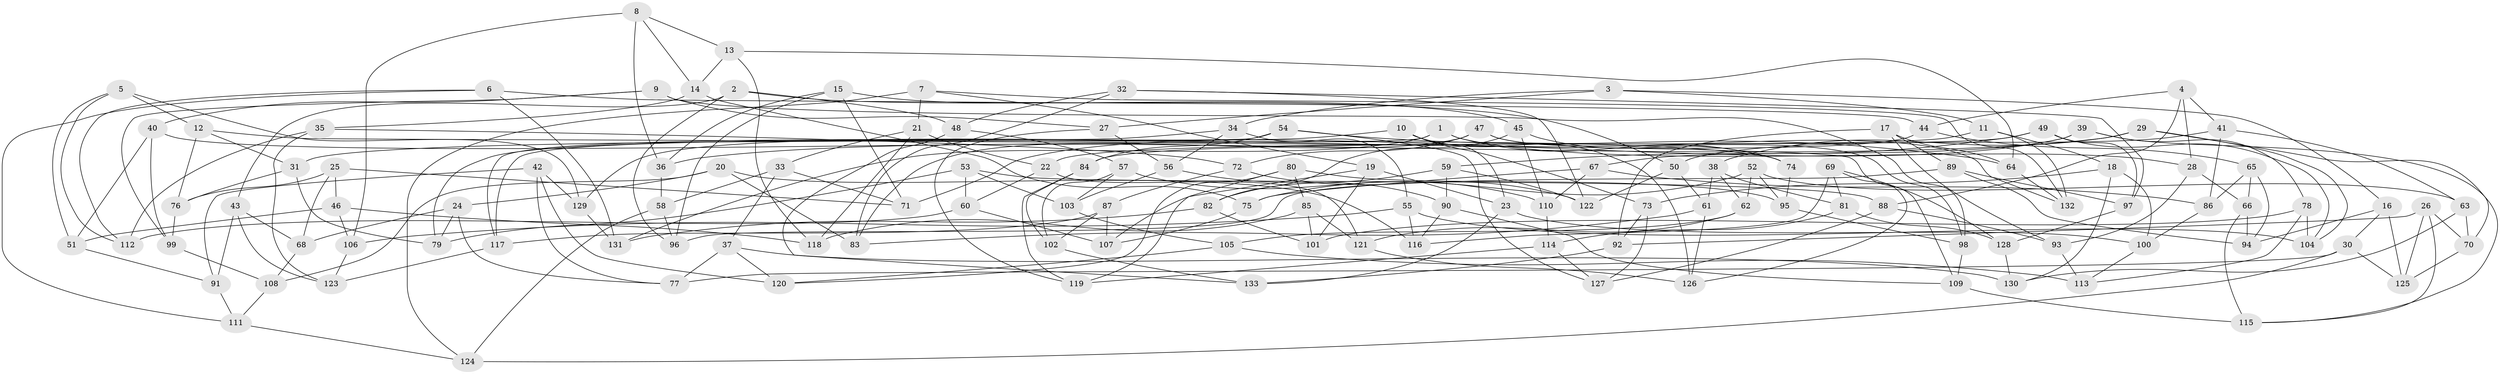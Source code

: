 // Generated by graph-tools (version 1.1) at 2025/57/03/09/25 04:57:46]
// undirected, 133 vertices, 266 edges
graph export_dot {
graph [start="1"]
  node [color=gray90,style=filled];
  1;
  2;
  3;
  4;
  5;
  6;
  7;
  8;
  9;
  10;
  11;
  12;
  13;
  14;
  15;
  16;
  17;
  18;
  19;
  20;
  21;
  22;
  23;
  24;
  25;
  26;
  27;
  28;
  29;
  30;
  31;
  32;
  33;
  34;
  35;
  36;
  37;
  38;
  39;
  40;
  41;
  42;
  43;
  44;
  45;
  46;
  47;
  48;
  49;
  50;
  51;
  52;
  53;
  54;
  55;
  56;
  57;
  58;
  59;
  60;
  61;
  62;
  63;
  64;
  65;
  66;
  67;
  68;
  69;
  70;
  71;
  72;
  73;
  74;
  75;
  76;
  77;
  78;
  79;
  80;
  81;
  82;
  83;
  84;
  85;
  86;
  87;
  88;
  89;
  90;
  91;
  92;
  93;
  94;
  95;
  96;
  97;
  98;
  99;
  100;
  101;
  102;
  103;
  104;
  105;
  106;
  107;
  108;
  109;
  110;
  111;
  112;
  113;
  114;
  115;
  116;
  117;
  118;
  119;
  120;
  121;
  122;
  123;
  124;
  125;
  126;
  127;
  128;
  129;
  130;
  131;
  132;
  133;
  1 -- 74;
  1 -- 117;
  1 -- 28;
  1 -- 131;
  2 -- 48;
  2 -- 96;
  2 -- 43;
  2 -- 50;
  3 -- 34;
  3 -- 16;
  3 -- 27;
  3 -- 11;
  4 -- 88;
  4 -- 28;
  4 -- 44;
  4 -- 41;
  5 -- 51;
  5 -- 129;
  5 -- 112;
  5 -- 12;
  6 -- 112;
  6 -- 44;
  6 -- 111;
  6 -- 131;
  7 -- 132;
  7 -- 124;
  7 -- 21;
  7 -- 19;
  8 -- 36;
  8 -- 13;
  8 -- 106;
  8 -- 14;
  9 -- 27;
  9 -- 99;
  9 -- 98;
  9 -- 40;
  10 -- 31;
  10 -- 73;
  10 -- 126;
  10 -- 23;
  11 -- 22;
  11 -- 132;
  11 -- 18;
  12 -- 31;
  12 -- 76;
  12 -- 109;
  13 -- 14;
  13 -- 64;
  13 -- 118;
  14 -- 35;
  14 -- 75;
  15 -- 45;
  15 -- 71;
  15 -- 96;
  15 -- 36;
  16 -- 125;
  16 -- 30;
  16 -- 94;
  17 -- 89;
  17 -- 93;
  17 -- 92;
  17 -- 64;
  18 -- 100;
  18 -- 130;
  18 -- 73;
  19 -- 101;
  19 -- 23;
  19 -- 107;
  20 -- 83;
  20 -- 116;
  20 -- 24;
  20 -- 108;
  21 -- 33;
  21 -- 118;
  21 -- 22;
  22 -- 121;
  22 -- 60;
  23 -- 133;
  23 -- 100;
  24 -- 77;
  24 -- 68;
  24 -- 79;
  25 -- 76;
  25 -- 71;
  25 -- 68;
  25 -- 46;
  26 -- 92;
  26 -- 70;
  26 -- 125;
  26 -- 115;
  27 -- 119;
  27 -- 56;
  28 -- 66;
  28 -- 93;
  29 -- 36;
  29 -- 104;
  29 -- 38;
  29 -- 70;
  30 -- 77;
  30 -- 124;
  30 -- 125;
  31 -- 79;
  31 -- 76;
  32 -- 97;
  32 -- 83;
  32 -- 48;
  32 -- 122;
  33 -- 37;
  33 -- 58;
  33 -- 71;
  34 -- 56;
  34 -- 55;
  34 -- 79;
  35 -- 123;
  35 -- 112;
  35 -- 72;
  36 -- 58;
  37 -- 130;
  37 -- 77;
  37 -- 120;
  38 -- 61;
  38 -- 81;
  38 -- 62;
  39 -- 67;
  39 -- 115;
  39 -- 78;
  39 -- 71;
  40 -- 51;
  40 -- 74;
  40 -- 99;
  41 -- 50;
  41 -- 86;
  41 -- 63;
  42 -- 77;
  42 -- 91;
  42 -- 120;
  42 -- 129;
  43 -- 123;
  43 -- 91;
  43 -- 68;
  44 -- 129;
  44 -- 65;
  45 -- 74;
  45 -- 110;
  45 -- 82;
  46 -- 106;
  46 -- 118;
  46 -- 51;
  47 -- 83;
  47 -- 72;
  47 -- 132;
  47 -- 98;
  48 -- 133;
  48 -- 57;
  49 -- 59;
  49 -- 84;
  49 -- 97;
  49 -- 104;
  50 -- 122;
  50 -- 61;
  51 -- 91;
  52 -- 95;
  52 -- 63;
  52 -- 75;
  52 -- 62;
  53 -- 88;
  53 -- 103;
  53 -- 79;
  53 -- 60;
  54 -- 64;
  54 -- 117;
  54 -- 127;
  54 -- 84;
  55 -- 104;
  55 -- 116;
  55 -- 106;
  56 -- 103;
  56 -- 90;
  57 -- 110;
  57 -- 102;
  57 -- 103;
  58 -- 124;
  58 -- 96;
  59 -- 122;
  59 -- 90;
  59 -- 82;
  60 -- 107;
  60 -- 112;
  61 -- 83;
  61 -- 126;
  62 -- 105;
  62 -- 121;
  63 -- 130;
  63 -- 70;
  64 -- 132;
  65 -- 94;
  65 -- 66;
  65 -- 86;
  66 -- 94;
  66 -- 115;
  67 -- 86;
  67 -- 75;
  67 -- 110;
  68 -- 108;
  69 -- 116;
  69 -- 126;
  69 -- 81;
  69 -- 128;
  70 -- 125;
  72 -- 122;
  72 -- 87;
  73 -- 127;
  73 -- 92;
  74 -- 95;
  75 -- 107;
  76 -- 99;
  78 -- 104;
  78 -- 113;
  78 -- 101;
  80 -- 119;
  80 -- 85;
  80 -- 95;
  80 -- 120;
  81 -- 128;
  81 -- 114;
  82 -- 101;
  82 -- 131;
  84 -- 119;
  84 -- 102;
  85 -- 121;
  85 -- 118;
  85 -- 101;
  86 -- 100;
  87 -- 107;
  87 -- 102;
  87 -- 117;
  88 -- 93;
  88 -- 127;
  89 -- 96;
  89 -- 97;
  89 -- 94;
  90 -- 109;
  90 -- 116;
  91 -- 111;
  92 -- 133;
  93 -- 113;
  95 -- 98;
  97 -- 128;
  98 -- 109;
  99 -- 108;
  100 -- 113;
  102 -- 133;
  103 -- 105;
  105 -- 113;
  105 -- 120;
  106 -- 123;
  108 -- 111;
  109 -- 115;
  110 -- 114;
  111 -- 124;
  114 -- 119;
  114 -- 127;
  117 -- 123;
  121 -- 126;
  128 -- 130;
  129 -- 131;
}
